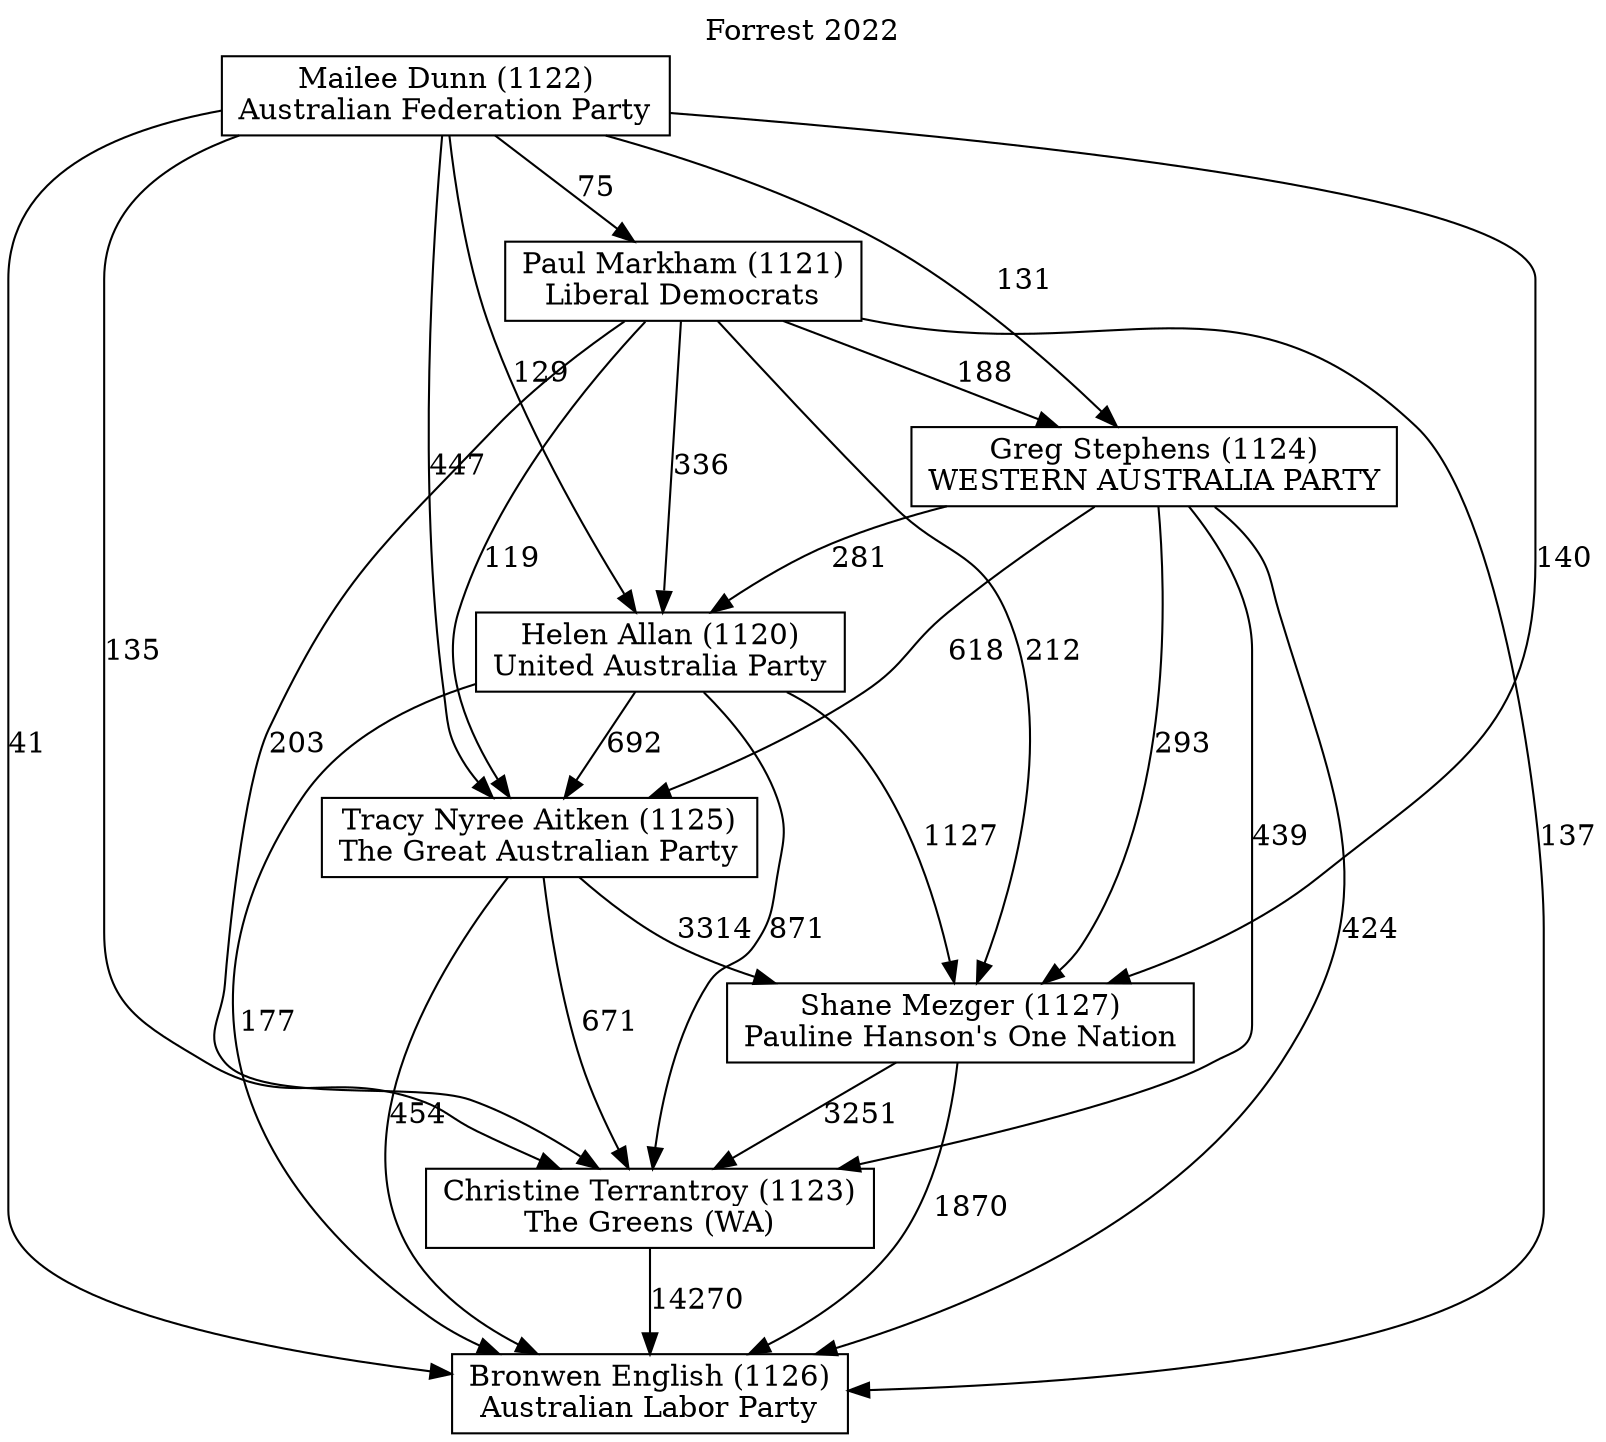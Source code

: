 // House preference flow
digraph "Bronwen English (1126)_Forrest_2022" {
	graph [label="Forrest 2022" labelloc=t mclimit=10]
	node [shape=box]
	"Bronwen English (1126)" [label="Bronwen English (1126)
Australian Labor Party"]
	"Christine Terrantroy (1123)" [label="Christine Terrantroy (1123)
The Greens (WA)"]
	"Greg Stephens (1124)" [label="Greg Stephens (1124)
WESTERN AUSTRALIA PARTY"]
	"Helen Allan (1120)" [label="Helen Allan (1120)
United Australia Party"]
	"Mailee Dunn (1122)" [label="Mailee Dunn (1122)
Australian Federation Party"]
	"Paul Markham (1121)" [label="Paul Markham (1121)
Liberal Democrats"]
	"Shane Mezger (1127)" [label="Shane Mezger (1127)
Pauline Hanson's One Nation"]
	"Tracy Nyree Aitken (1125)" [label="Tracy Nyree Aitken (1125)
The Great Australian Party"]
	"Christine Terrantroy (1123)" -> "Bronwen English (1126)" [label=14270]
	"Greg Stephens (1124)" -> "Bronwen English (1126)" [label=424]
	"Greg Stephens (1124)" -> "Christine Terrantroy (1123)" [label=439]
	"Greg Stephens (1124)" -> "Helen Allan (1120)" [label=281]
	"Greg Stephens (1124)" -> "Shane Mezger (1127)" [label=293]
	"Greg Stephens (1124)" -> "Tracy Nyree Aitken (1125)" [label=618]
	"Helen Allan (1120)" -> "Bronwen English (1126)" [label=177]
	"Helen Allan (1120)" -> "Christine Terrantroy (1123)" [label=871]
	"Helen Allan (1120)" -> "Shane Mezger (1127)" [label=1127]
	"Helen Allan (1120)" -> "Tracy Nyree Aitken (1125)" [label=692]
	"Mailee Dunn (1122)" -> "Bronwen English (1126)" [label=41]
	"Mailee Dunn (1122)" -> "Christine Terrantroy (1123)" [label=135]
	"Mailee Dunn (1122)" -> "Greg Stephens (1124)" [label=131]
	"Mailee Dunn (1122)" -> "Helen Allan (1120)" [label=129]
	"Mailee Dunn (1122)" -> "Paul Markham (1121)" [label=75]
	"Mailee Dunn (1122)" -> "Shane Mezger (1127)" [label=140]
	"Mailee Dunn (1122)" -> "Tracy Nyree Aitken (1125)" [label=447]
	"Paul Markham (1121)" -> "Bronwen English (1126)" [label=137]
	"Paul Markham (1121)" -> "Christine Terrantroy (1123)" [label=203]
	"Paul Markham (1121)" -> "Greg Stephens (1124)" [label=188]
	"Paul Markham (1121)" -> "Helen Allan (1120)" [label=336]
	"Paul Markham (1121)" -> "Shane Mezger (1127)" [label=212]
	"Paul Markham (1121)" -> "Tracy Nyree Aitken (1125)" [label=119]
	"Shane Mezger (1127)" -> "Bronwen English (1126)" [label=1870]
	"Shane Mezger (1127)" -> "Christine Terrantroy (1123)" [label=3251]
	"Tracy Nyree Aitken (1125)" -> "Bronwen English (1126)" [label=454]
	"Tracy Nyree Aitken (1125)" -> "Christine Terrantroy (1123)" [label=671]
	"Tracy Nyree Aitken (1125)" -> "Shane Mezger (1127)" [label=3314]
}
